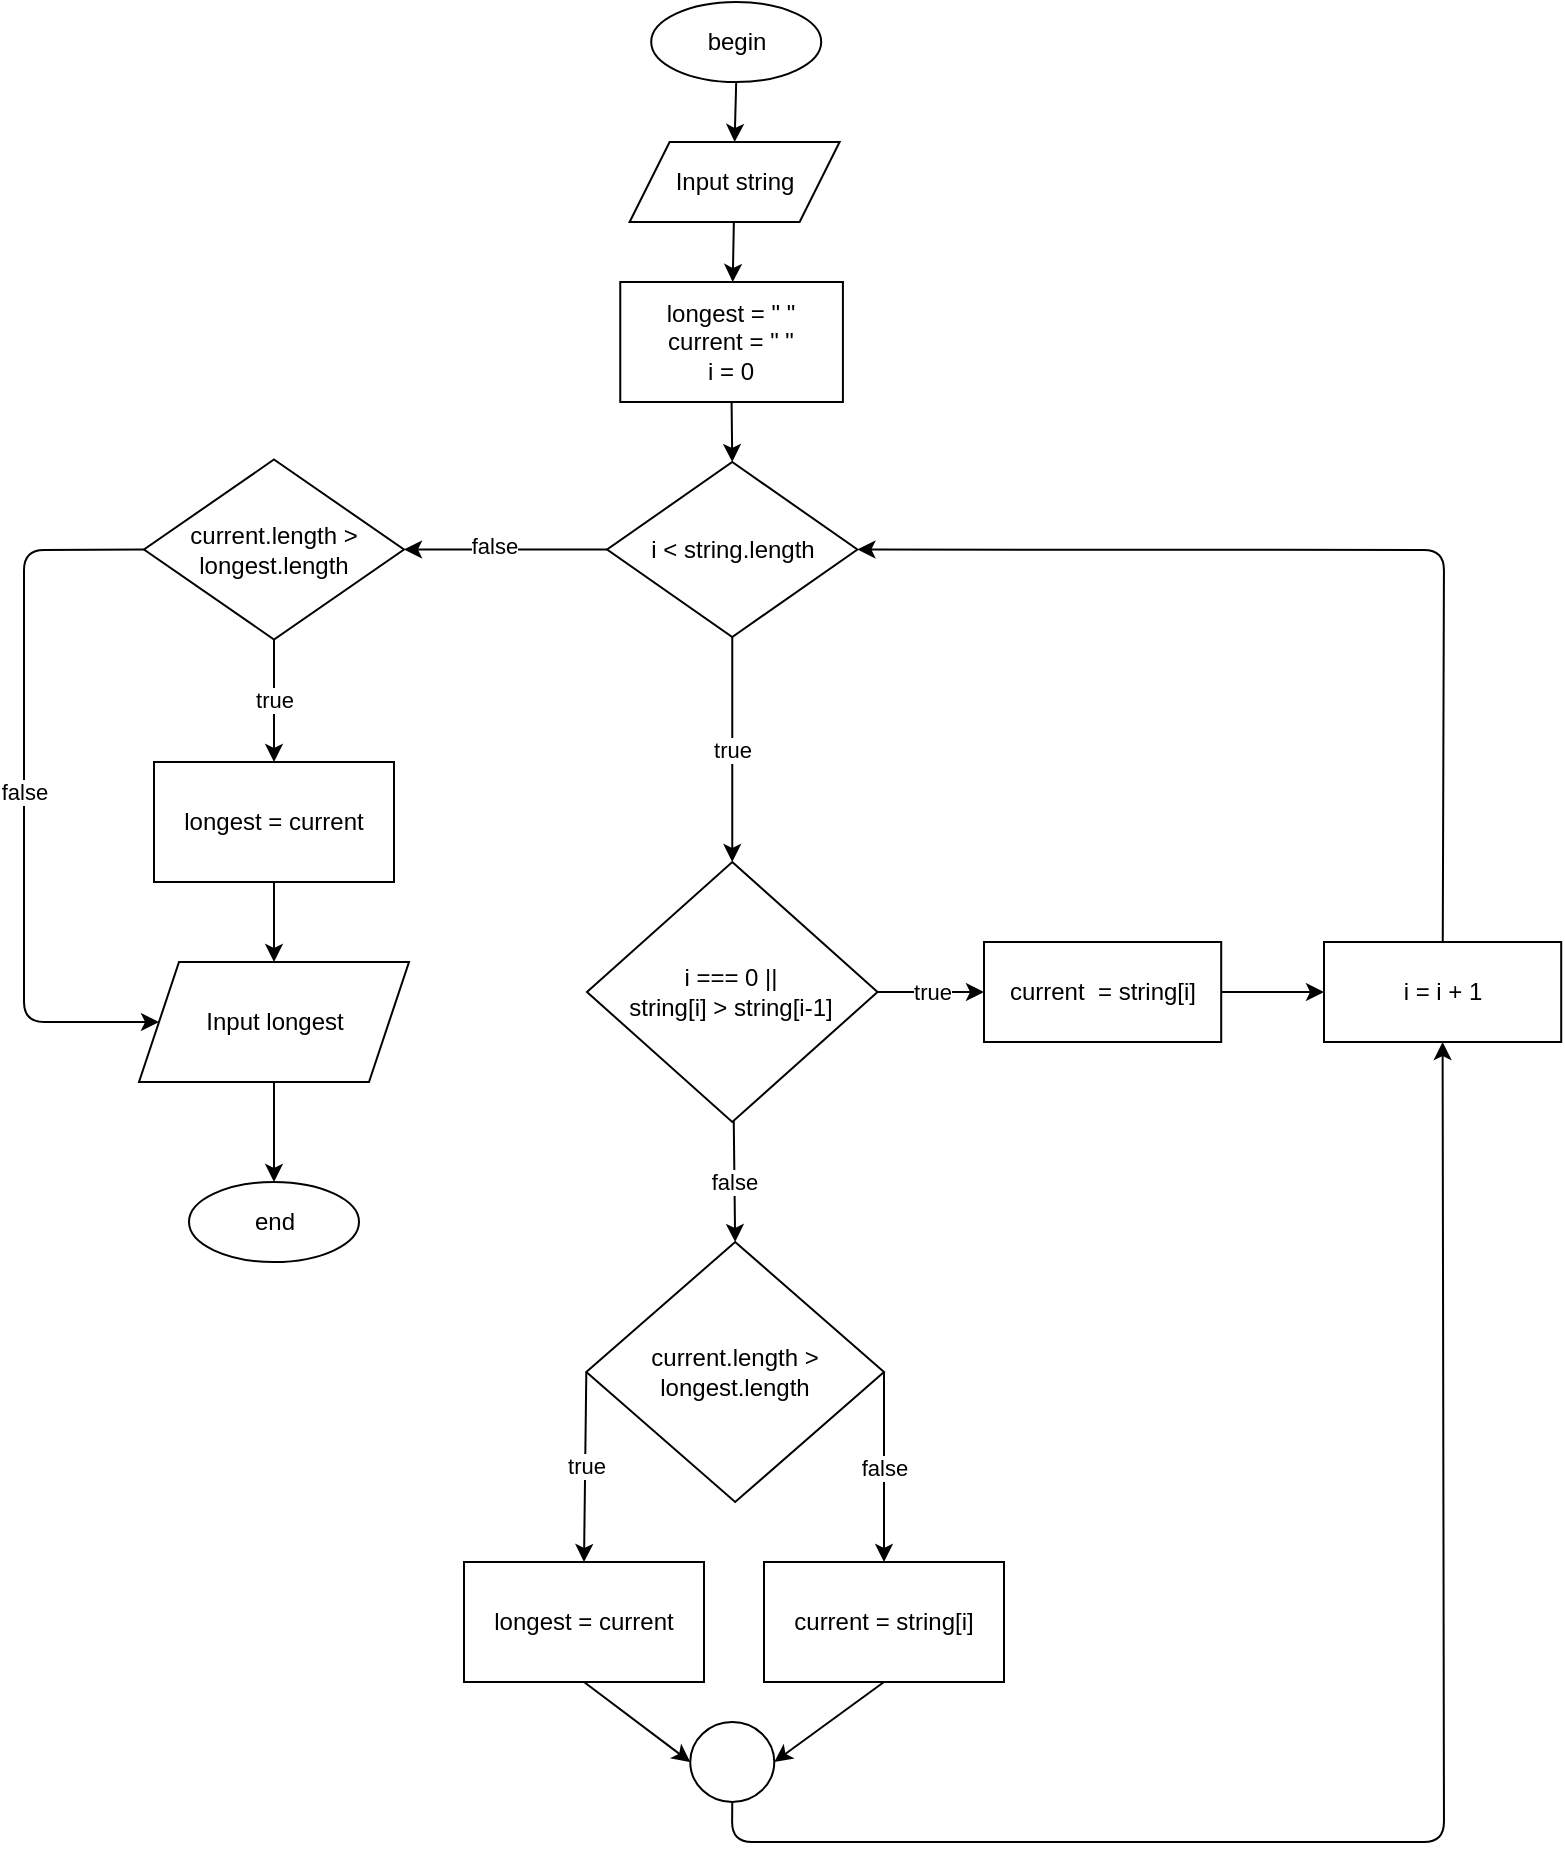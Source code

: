 <mxfile version="25.0.1">
  <diagram name="Page-1" id="nhD8EQyJj3XD1ZYfbrPw">
    <mxGraphModel dx="2466" dy="888" grid="0" gridSize="10" guides="1" tooltips="1" connect="1" arrows="1" fold="1" page="1" pageScale="1" pageWidth="827" pageHeight="1169" math="0" shadow="0">
      <root>
        <mxCell id="0" />
        <mxCell id="1" parent="0" />
        <mxCell id="lUpRDsL4ig4zvts0XeCx-1" style="edgeStyle=none;html=1;exitX=0.5;exitY=1;exitDx=0;exitDy=0;entryX=0.5;entryY=0;entryDx=0;entryDy=0;" edge="1" parent="1" source="lUpRDsL4ig4zvts0XeCx-2" target="lUpRDsL4ig4zvts0XeCx-9">
          <mxGeometry relative="1" as="geometry" />
        </mxCell>
        <mxCell id="lUpRDsL4ig4zvts0XeCx-2" value="begin" style="ellipse;whiteSpace=wrap;html=1;movable=1;resizable=1;rotatable=1;deletable=1;editable=1;connectable=1;container=0;" vertex="1" parent="1">
          <mxGeometry x="143.6" y="160" width="85" height="40" as="geometry" />
        </mxCell>
        <mxCell id="lUpRDsL4ig4zvts0XeCx-3" value="" style="edgeStyle=none;html=1;startArrow=none;" edge="1" parent="1" source="lUpRDsL4ig4zvts0XeCx-9" target="lUpRDsL4ig4zvts0XeCx-8">
          <mxGeometry relative="1" as="geometry">
            <mxPoint x="199" y="250" as="sourcePoint" />
          </mxGeometry>
        </mxCell>
        <mxCell id="lUpRDsL4ig4zvts0XeCx-4" value="false" style="edgeStyle=none;html=1;entryX=0.5;entryY=0;entryDx=0;entryDy=0;" edge="1" parent="1" source="lUpRDsL4ig4zvts0XeCx-6" target="lUpRDsL4ig4zvts0XeCx-18">
          <mxGeometry relative="1" as="geometry" />
        </mxCell>
        <mxCell id="lUpRDsL4ig4zvts0XeCx-5" value="true" style="edgeStyle=none;html=1;exitX=1;exitY=0.5;exitDx=0;exitDy=0;entryX=0;entryY=0.5;entryDx=0;entryDy=0;" edge="1" parent="1" source="lUpRDsL4ig4zvts0XeCx-6" target="lUpRDsL4ig4zvts0XeCx-11">
          <mxGeometry x="0.017" relative="1" as="geometry">
            <mxPoint as="offset" />
          </mxGeometry>
        </mxCell>
        <mxCell id="lUpRDsL4ig4zvts0XeCx-6" value="i === 0 || &lt;br&gt;string[i] &amp;gt; string[i-1]" style="rhombus;whiteSpace=wrap;html=1;movable=1;resizable=1;rotatable=1;deletable=1;editable=1;connectable=1;container=0;" vertex="1" parent="1">
          <mxGeometry x="111.49" y="590" width="145.28" height="130" as="geometry" />
        </mxCell>
        <mxCell id="lUpRDsL4ig4zvts0XeCx-7" style="edgeStyle=none;html=1;exitX=0.5;exitY=1;exitDx=0;exitDy=0;entryX=0.5;entryY=0;entryDx=0;entryDy=0;" edge="1" parent="1" source="lUpRDsL4ig4zvts0XeCx-8" target="lUpRDsL4ig4zvts0XeCx-15">
          <mxGeometry relative="1" as="geometry" />
        </mxCell>
        <mxCell id="lUpRDsL4ig4zvts0XeCx-8" value="longest = &quot; &quot;&lt;br&gt;current = &quot; &quot;&lt;br&gt;i = 0" style="whiteSpace=wrap;html=1;" vertex="1" parent="1">
          <mxGeometry x="128.13" y="300" width="111.33" height="60" as="geometry" />
        </mxCell>
        <mxCell id="lUpRDsL4ig4zvts0XeCx-9" value="Input string" style="shape=parallelogram;perimeter=parallelogramPerimeter;whiteSpace=wrap;html=1;fixedSize=1;movable=1;resizable=1;rotatable=1;deletable=1;editable=1;connectable=1;container=0;" vertex="1" parent="1">
          <mxGeometry x="132.81" y="230" width="105" height="40" as="geometry" />
        </mxCell>
        <mxCell id="lUpRDsL4ig4zvts0XeCx-10" style="edgeStyle=none;html=1;exitX=1;exitY=0.5;exitDx=0;exitDy=0;entryX=0;entryY=0.5;entryDx=0;entryDy=0;" edge="1" parent="1" source="lUpRDsL4ig4zvts0XeCx-11" target="lUpRDsL4ig4zvts0XeCx-24">
          <mxGeometry relative="1" as="geometry" />
        </mxCell>
        <mxCell id="lUpRDsL4ig4zvts0XeCx-11" value="current&amp;nbsp; = string[i]" style="whiteSpace=wrap;html=1;" vertex="1" parent="1">
          <mxGeometry x="310" y="630" width="118.6" height="50" as="geometry" />
        </mxCell>
        <mxCell id="lUpRDsL4ig4zvts0XeCx-12" value="end" style="ellipse;whiteSpace=wrap;html=1;movable=1;resizable=1;rotatable=1;deletable=1;editable=1;connectable=1;container=0;" vertex="1" parent="1">
          <mxGeometry x="-87.5" y="750" width="85" height="40" as="geometry" />
        </mxCell>
        <mxCell id="lUpRDsL4ig4zvts0XeCx-13" value="true" style="edgeStyle=none;html=1;exitX=0.5;exitY=1;exitDx=0;exitDy=0;entryX=0.5;entryY=0;entryDx=0;entryDy=0;" edge="1" parent="1" source="lUpRDsL4ig4zvts0XeCx-15" target="lUpRDsL4ig4zvts0XeCx-6">
          <mxGeometry relative="1" as="geometry">
            <mxPoint x="183" y="480" as="sourcePoint" />
            <mxPoint x="184.134" y="530" as="targetPoint" />
          </mxGeometry>
        </mxCell>
        <mxCell id="lUpRDsL4ig4zvts0XeCx-14" style="edgeStyle=none;html=1;entryX=1;entryY=0.5;entryDx=0;entryDy=0;" edge="1" parent="1" source="lUpRDsL4ig4zvts0XeCx-15" target="lUpRDsL4ig4zvts0XeCx-29">
          <mxGeometry relative="1" as="geometry" />
        </mxCell>
        <mxCell id="lUpRDsL4ig4zvts0XeCx-34" value="false" style="edgeLabel;html=1;align=center;verticalAlign=middle;resizable=0;points=[];" vertex="1" connectable="0" parent="lUpRDsL4ig4zvts0XeCx-14">
          <mxGeometry x="0.11" y="-2" relative="1" as="geometry">
            <mxPoint as="offset" />
          </mxGeometry>
        </mxCell>
        <mxCell id="lUpRDsL4ig4zvts0XeCx-15" value="i &amp;lt; string.length" style="rhombus;whiteSpace=wrap;html=1;movable=1;resizable=1;rotatable=1;deletable=1;editable=1;connectable=1;container=0;" vertex="1" parent="1">
          <mxGeometry x="121.55" y="390" width="125.16" height="87.5" as="geometry" />
        </mxCell>
        <mxCell id="lUpRDsL4ig4zvts0XeCx-16" value="false" style="edgeStyle=none;html=1;exitX=1;exitY=0.5;exitDx=0;exitDy=0;entryX=0.5;entryY=0;entryDx=0;entryDy=0;" edge="1" parent="1" source="lUpRDsL4ig4zvts0XeCx-18" target="lUpRDsL4ig4zvts0XeCx-22">
          <mxGeometry relative="1" as="geometry" />
        </mxCell>
        <mxCell id="lUpRDsL4ig4zvts0XeCx-17" value="true" style="edgeStyle=none;html=1;exitX=0;exitY=0.5;exitDx=0;exitDy=0;entryX=0.5;entryY=0;entryDx=0;entryDy=0;" edge="1" parent="1" source="lUpRDsL4ig4zvts0XeCx-18" target="lUpRDsL4ig4zvts0XeCx-20">
          <mxGeometry relative="1" as="geometry" />
        </mxCell>
        <mxCell id="lUpRDsL4ig4zvts0XeCx-18" value="current.length &amp;gt; longest.length" style="rhombus;whiteSpace=wrap;html=1;movable=1;resizable=1;rotatable=1;deletable=1;editable=1;connectable=1;container=0;" vertex="1" parent="1">
          <mxGeometry x="111.16" y="780" width="148.84" height="130" as="geometry" />
        </mxCell>
        <mxCell id="lUpRDsL4ig4zvts0XeCx-19" style="edgeStyle=none;html=1;exitX=0.5;exitY=1;exitDx=0;exitDy=0;entryX=0;entryY=0.5;entryDx=0;entryDy=0;" edge="1" parent="1" source="lUpRDsL4ig4zvts0XeCx-20" target="lUpRDsL4ig4zvts0XeCx-26">
          <mxGeometry relative="1" as="geometry">
            <mxPoint x="150" y="1060" as="targetPoint" />
          </mxGeometry>
        </mxCell>
        <mxCell id="lUpRDsL4ig4zvts0XeCx-20" value="longest = current" style="whiteSpace=wrap;html=1;" vertex="1" parent="1">
          <mxGeometry x="50.0" y="940" width="120" height="60" as="geometry" />
        </mxCell>
        <mxCell id="lUpRDsL4ig4zvts0XeCx-21" style="edgeStyle=none;html=1;exitX=0.5;exitY=1;exitDx=0;exitDy=0;entryX=1;entryY=0.5;entryDx=0;entryDy=0;" edge="1" parent="1" source="lUpRDsL4ig4zvts0XeCx-22" target="lUpRDsL4ig4zvts0XeCx-26">
          <mxGeometry relative="1" as="geometry">
            <mxPoint x="200" y="1060" as="targetPoint" />
          </mxGeometry>
        </mxCell>
        <mxCell id="lUpRDsL4ig4zvts0XeCx-22" value="current = string[i]" style="whiteSpace=wrap;html=1;" vertex="1" parent="1">
          <mxGeometry x="200.0" y="940" width="120" height="60" as="geometry" />
        </mxCell>
        <mxCell id="lUpRDsL4ig4zvts0XeCx-23" style="edgeStyle=none;html=1;entryX=1;entryY=0.5;entryDx=0;entryDy=0;" edge="1" parent="1" source="lUpRDsL4ig4zvts0XeCx-24" target="lUpRDsL4ig4zvts0XeCx-15">
          <mxGeometry relative="1" as="geometry">
            <Array as="points">
              <mxPoint x="540" y="434" />
            </Array>
          </mxGeometry>
        </mxCell>
        <mxCell id="lUpRDsL4ig4zvts0XeCx-24" value="i = i + 1" style="whiteSpace=wrap;html=1;" vertex="1" parent="1">
          <mxGeometry x="480" y="630" width="118.6" height="50" as="geometry" />
        </mxCell>
        <mxCell id="lUpRDsL4ig4zvts0XeCx-25" style="edgeStyle=none;html=1;entryX=0.5;entryY=1;entryDx=0;entryDy=0;exitX=0.5;exitY=1;exitDx=0;exitDy=0;" edge="1" parent="1" source="lUpRDsL4ig4zvts0XeCx-26" target="lUpRDsL4ig4zvts0XeCx-24">
          <mxGeometry relative="1" as="geometry">
            <Array as="points">
              <mxPoint x="184" y="1080" />
              <mxPoint x="540" y="1080" />
            </Array>
          </mxGeometry>
        </mxCell>
        <mxCell id="lUpRDsL4ig4zvts0XeCx-26" value="" style="ellipse;whiteSpace=wrap;html=1;" vertex="1" parent="1">
          <mxGeometry x="163.13" y="1020" width="42" height="40" as="geometry" />
        </mxCell>
        <mxCell id="lUpRDsL4ig4zvts0XeCx-27" value="true" style="edgeStyle=none;html=1;exitX=0.5;exitY=1;exitDx=0;exitDy=0;entryX=0.5;entryY=0;entryDx=0;entryDy=0;" edge="1" parent="1" source="lUpRDsL4ig4zvts0XeCx-29" target="lUpRDsL4ig4zvts0XeCx-31">
          <mxGeometry relative="1" as="geometry" />
        </mxCell>
        <mxCell id="lUpRDsL4ig4zvts0XeCx-28" value="false" style="edgeStyle=none;html=1;exitX=0;exitY=0.5;exitDx=0;exitDy=0;entryX=0;entryY=0.5;entryDx=0;entryDy=0;" edge="1" parent="1" source="lUpRDsL4ig4zvts0XeCx-29" target="lUpRDsL4ig4zvts0XeCx-33">
          <mxGeometry x="-0.003" relative="1" as="geometry">
            <Array as="points">
              <mxPoint x="-170" y="434" />
              <mxPoint x="-170" y="670" />
            </Array>
            <mxPoint as="offset" />
          </mxGeometry>
        </mxCell>
        <mxCell id="lUpRDsL4ig4zvts0XeCx-29" value="current.length &amp;gt; longest.length" style="rhombus;whiteSpace=wrap;html=1;movable=1;resizable=1;rotatable=1;deletable=1;editable=1;connectable=1;container=0;" vertex="1" parent="1">
          <mxGeometry x="-110" y="388.75" width="130" height="90" as="geometry" />
        </mxCell>
        <mxCell id="lUpRDsL4ig4zvts0XeCx-30" style="edgeStyle=none;html=1;exitX=0.5;exitY=1;exitDx=0;exitDy=0;entryX=0.5;entryY=0;entryDx=0;entryDy=0;" edge="1" parent="1" source="lUpRDsL4ig4zvts0XeCx-31" target="lUpRDsL4ig4zvts0XeCx-33">
          <mxGeometry relative="1" as="geometry" />
        </mxCell>
        <mxCell id="lUpRDsL4ig4zvts0XeCx-31" value="longest = current" style="whiteSpace=wrap;html=1;" vertex="1" parent="1">
          <mxGeometry x="-105" y="540" width="120" height="60" as="geometry" />
        </mxCell>
        <mxCell id="lUpRDsL4ig4zvts0XeCx-32" style="edgeStyle=none;html=1;exitX=0.5;exitY=1;exitDx=0;exitDy=0;entryX=0.5;entryY=0;entryDx=0;entryDy=0;" edge="1" parent="1" source="lUpRDsL4ig4zvts0XeCx-33" target="lUpRDsL4ig4zvts0XeCx-12">
          <mxGeometry relative="1" as="geometry" />
        </mxCell>
        <mxCell id="lUpRDsL4ig4zvts0XeCx-33" value="Input longest" style="shape=parallelogram;perimeter=parallelogramPerimeter;whiteSpace=wrap;html=1;fixedSize=1;movable=1;resizable=1;rotatable=1;deletable=1;editable=1;connectable=1;container=0;" vertex="1" parent="1">
          <mxGeometry x="-112.5" y="640" width="135" height="60" as="geometry" />
        </mxCell>
      </root>
    </mxGraphModel>
  </diagram>
</mxfile>
